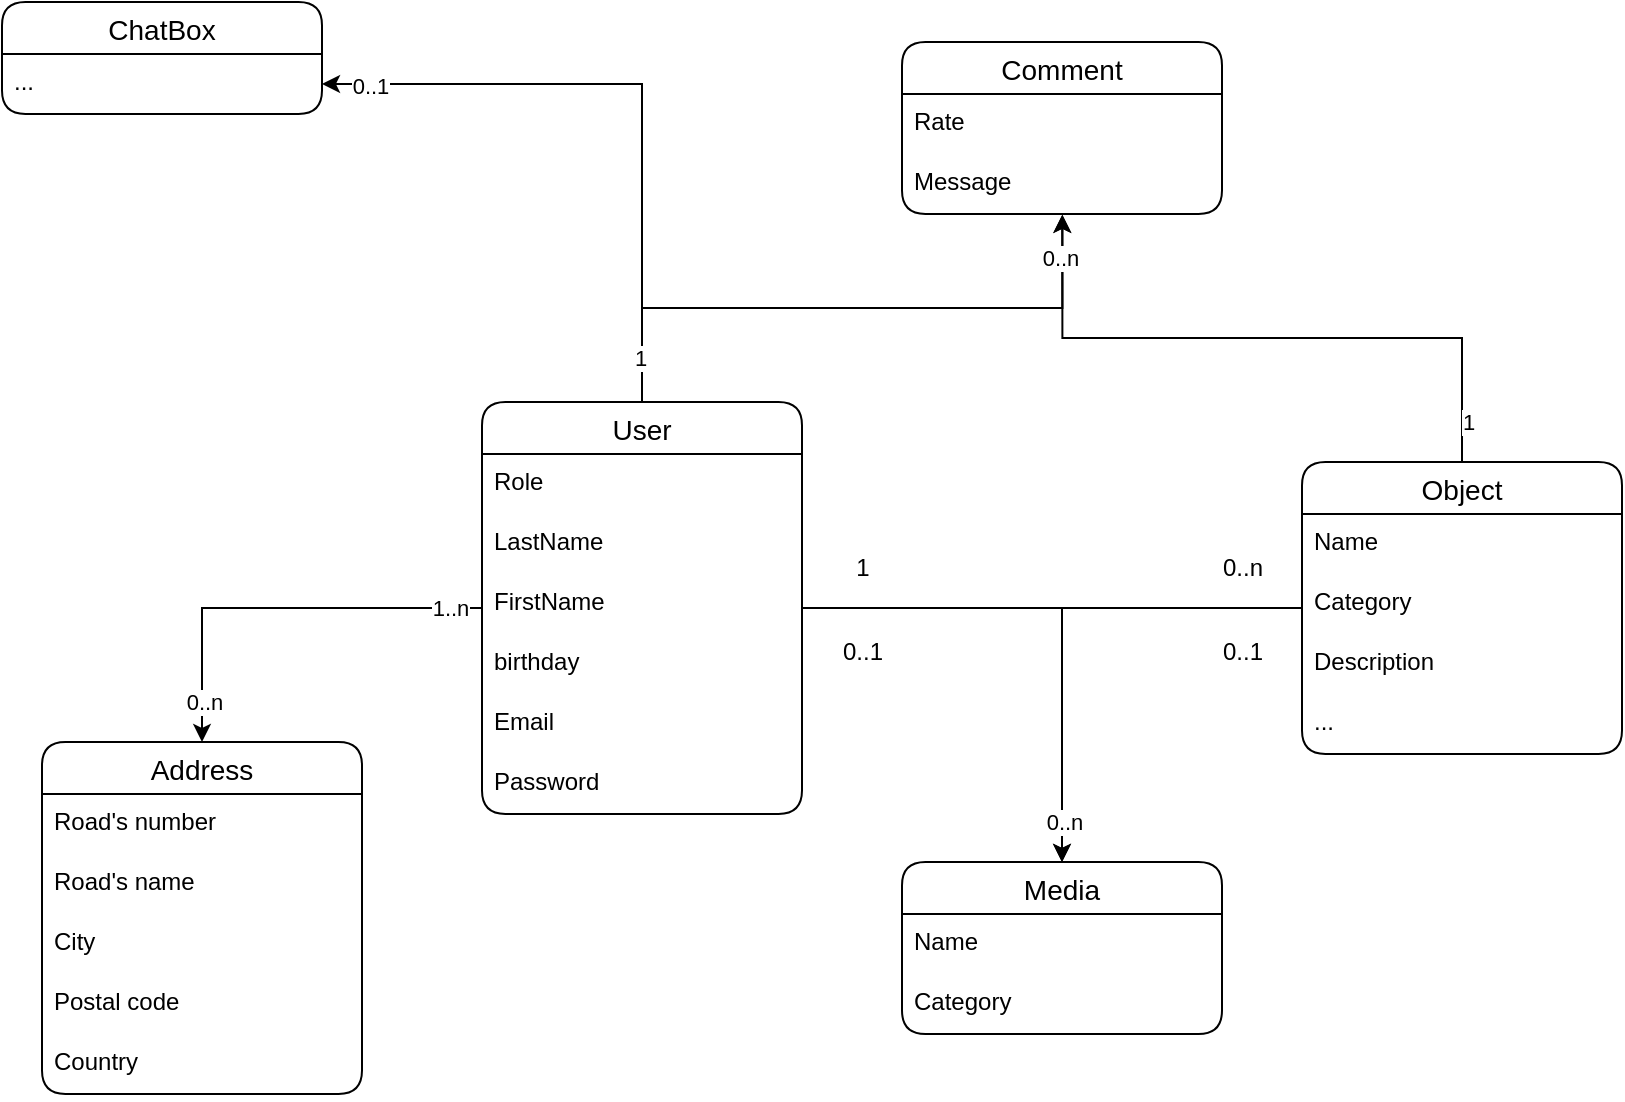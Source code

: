 <mxfile version="23.0.2" type="github">
  <diagram name="Page-1" id="rfkZgm87XXH4F_-BFPrv">
    <mxGraphModel dx="1936" dy="1861" grid="1" gridSize="10" guides="1" tooltips="1" connect="1" arrows="1" fold="1" page="1" pageScale="1" pageWidth="827" pageHeight="1169" math="0" shadow="0">
      <root>
        <mxCell id="0" />
        <mxCell id="1" parent="0" />
        <mxCell id="srSLmdjnSRIWFeMidiFF-37" style="edgeStyle=orthogonalEdgeStyle;rounded=0;orthogonalLoop=1;jettySize=auto;html=1;entryX=0.5;entryY=0;entryDx=0;entryDy=0;" edge="1" parent="1" source="srSLmdjnSRIWFeMidiFF-7" target="srSLmdjnSRIWFeMidiFF-14">
          <mxGeometry relative="1" as="geometry" />
        </mxCell>
        <mxCell id="srSLmdjnSRIWFeMidiFF-51" value="0..n" style="edgeLabel;html=1;align=center;verticalAlign=middle;resizable=0;points=[];" vertex="1" connectable="0" parent="srSLmdjnSRIWFeMidiFF-37">
          <mxGeometry x="0.803" y="1" relative="1" as="geometry">
            <mxPoint as="offset" />
          </mxGeometry>
        </mxCell>
        <mxCell id="srSLmdjnSRIWFeMidiFF-52" value="1..n" style="edgeLabel;html=1;align=center;verticalAlign=middle;resizable=0;points=[];" vertex="1" connectable="0" parent="srSLmdjnSRIWFeMidiFF-37">
          <mxGeometry x="-0.845" relative="1" as="geometry">
            <mxPoint as="offset" />
          </mxGeometry>
        </mxCell>
        <mxCell id="srSLmdjnSRIWFeMidiFF-38" style="edgeStyle=orthogonalEdgeStyle;rounded=0;orthogonalLoop=1;jettySize=auto;html=1;" edge="1" parent="1" source="srSLmdjnSRIWFeMidiFF-7" target="srSLmdjnSRIWFeMidiFF-21">
          <mxGeometry relative="1" as="geometry" />
        </mxCell>
        <mxCell id="srSLmdjnSRIWFeMidiFF-50" style="edgeStyle=orthogonalEdgeStyle;rounded=0;orthogonalLoop=1;jettySize=auto;html=1;entryX=1;entryY=0.5;entryDx=0;entryDy=0;" edge="1" parent="1" source="srSLmdjnSRIWFeMidiFF-7" target="srSLmdjnSRIWFeMidiFF-49">
          <mxGeometry relative="1" as="geometry" />
        </mxCell>
        <mxCell id="srSLmdjnSRIWFeMidiFF-64" value="0..1" style="edgeLabel;html=1;align=center;verticalAlign=middle;resizable=0;points=[];" vertex="1" connectable="0" parent="srSLmdjnSRIWFeMidiFF-50">
          <mxGeometry x="0.85" y="1" relative="1" as="geometry">
            <mxPoint as="offset" />
          </mxGeometry>
        </mxCell>
        <mxCell id="srSLmdjnSRIWFeMidiFF-7" value="User" style="swimlane;fontStyle=0;childLayout=stackLayout;horizontal=1;startSize=26;horizontalStack=0;resizeParent=1;resizeParentMax=0;resizeLast=0;collapsible=1;marginBottom=0;align=center;fontSize=14;rounded=1;" vertex="1" parent="1">
          <mxGeometry x="80" y="60" width="160" height="206" as="geometry" />
        </mxCell>
        <mxCell id="srSLmdjnSRIWFeMidiFF-13" value="Role" style="text;strokeColor=none;fillColor=none;spacingLeft=4;spacingRight=4;overflow=hidden;rotatable=0;points=[[0,0.5],[1,0.5]];portConstraint=eastwest;fontSize=12;whiteSpace=wrap;html=1;" vertex="1" parent="srSLmdjnSRIWFeMidiFF-7">
          <mxGeometry y="26" width="160" height="30" as="geometry" />
        </mxCell>
        <mxCell id="srSLmdjnSRIWFeMidiFF-8" value="LastName" style="text;strokeColor=none;fillColor=none;spacingLeft=4;spacingRight=4;overflow=hidden;rotatable=0;points=[[0,0.5],[1,0.5]];portConstraint=eastwest;fontSize=12;whiteSpace=wrap;html=1;" vertex="1" parent="srSLmdjnSRIWFeMidiFF-7">
          <mxGeometry y="56" width="160" height="30" as="geometry" />
        </mxCell>
        <mxCell id="srSLmdjnSRIWFeMidiFF-9" value="FirstName" style="text;strokeColor=none;fillColor=none;spacingLeft=4;spacingRight=4;overflow=hidden;rotatable=0;points=[[0,0.5],[1,0.5]];portConstraint=eastwest;fontSize=12;whiteSpace=wrap;html=1;" vertex="1" parent="srSLmdjnSRIWFeMidiFF-7">
          <mxGeometry y="86" width="160" height="30" as="geometry" />
        </mxCell>
        <mxCell id="srSLmdjnSRIWFeMidiFF-10" value="birthday" style="text;strokeColor=none;fillColor=none;spacingLeft=4;spacingRight=4;overflow=hidden;rotatable=0;points=[[0,0.5],[1,0.5]];portConstraint=eastwest;fontSize=12;whiteSpace=wrap;html=1;" vertex="1" parent="srSLmdjnSRIWFeMidiFF-7">
          <mxGeometry y="116" width="160" height="30" as="geometry" />
        </mxCell>
        <mxCell id="srSLmdjnSRIWFeMidiFF-11" value="Email" style="text;strokeColor=none;fillColor=none;spacingLeft=4;spacingRight=4;overflow=hidden;rotatable=0;points=[[0,0.5],[1,0.5]];portConstraint=eastwest;fontSize=12;whiteSpace=wrap;html=1;" vertex="1" parent="srSLmdjnSRIWFeMidiFF-7">
          <mxGeometry y="146" width="160" height="30" as="geometry" />
        </mxCell>
        <mxCell id="srSLmdjnSRIWFeMidiFF-12" value="Password" style="text;strokeColor=none;fillColor=none;spacingLeft=4;spacingRight=4;overflow=hidden;rotatable=0;points=[[0,0.5],[1,0.5]];portConstraint=eastwest;fontSize=12;whiteSpace=wrap;html=1;" vertex="1" parent="srSLmdjnSRIWFeMidiFF-7">
          <mxGeometry y="176" width="160" height="30" as="geometry" />
        </mxCell>
        <mxCell id="srSLmdjnSRIWFeMidiFF-14" value="Address" style="swimlane;fontStyle=0;childLayout=stackLayout;horizontal=1;startSize=26;horizontalStack=0;resizeParent=1;resizeParentMax=0;resizeLast=0;collapsible=1;marginBottom=0;align=center;fontSize=14;rounded=1;" vertex="1" parent="1">
          <mxGeometry x="-140" y="230" width="160" height="176" as="geometry" />
        </mxCell>
        <mxCell id="srSLmdjnSRIWFeMidiFF-15" value="Road&#39;s number" style="text;strokeColor=none;fillColor=none;spacingLeft=4;spacingRight=4;overflow=hidden;rotatable=0;points=[[0,0.5],[1,0.5]];portConstraint=eastwest;fontSize=12;whiteSpace=wrap;html=1;" vertex="1" parent="srSLmdjnSRIWFeMidiFF-14">
          <mxGeometry y="26" width="160" height="30" as="geometry" />
        </mxCell>
        <mxCell id="srSLmdjnSRIWFeMidiFF-16" value="Road&#39;s name" style="text;strokeColor=none;fillColor=none;spacingLeft=4;spacingRight=4;overflow=hidden;rotatable=0;points=[[0,0.5],[1,0.5]];portConstraint=eastwest;fontSize=12;whiteSpace=wrap;html=1;" vertex="1" parent="srSLmdjnSRIWFeMidiFF-14">
          <mxGeometry y="56" width="160" height="30" as="geometry" />
        </mxCell>
        <mxCell id="srSLmdjnSRIWFeMidiFF-17" value="City" style="text;strokeColor=none;fillColor=none;spacingLeft=4;spacingRight=4;overflow=hidden;rotatable=0;points=[[0,0.5],[1,0.5]];portConstraint=eastwest;fontSize=12;whiteSpace=wrap;html=1;" vertex="1" parent="srSLmdjnSRIWFeMidiFF-14">
          <mxGeometry y="86" width="160" height="30" as="geometry" />
        </mxCell>
        <mxCell id="srSLmdjnSRIWFeMidiFF-19" value="Postal code" style="text;strokeColor=none;fillColor=none;spacingLeft=4;spacingRight=4;overflow=hidden;rotatable=0;points=[[0,0.5],[1,0.5]];portConstraint=eastwest;fontSize=12;whiteSpace=wrap;html=1;" vertex="1" parent="srSLmdjnSRIWFeMidiFF-14">
          <mxGeometry y="116" width="160" height="30" as="geometry" />
        </mxCell>
        <mxCell id="srSLmdjnSRIWFeMidiFF-20" value="Country" style="text;strokeColor=none;fillColor=none;spacingLeft=4;spacingRight=4;overflow=hidden;rotatable=0;points=[[0,0.5],[1,0.5]];portConstraint=eastwest;fontSize=12;whiteSpace=wrap;html=1;" vertex="1" parent="srSLmdjnSRIWFeMidiFF-14">
          <mxGeometry y="146" width="160" height="30" as="geometry" />
        </mxCell>
        <mxCell id="srSLmdjnSRIWFeMidiFF-21" value="Media" style="swimlane;fontStyle=0;childLayout=stackLayout;horizontal=1;startSize=26;horizontalStack=0;resizeParent=1;resizeParentMax=0;resizeLast=0;collapsible=1;marginBottom=0;align=center;fontSize=14;rounded=1;" vertex="1" parent="1">
          <mxGeometry x="290" y="290" width="160" height="86" as="geometry" />
        </mxCell>
        <mxCell id="srSLmdjnSRIWFeMidiFF-22" value="Name" style="text;strokeColor=none;fillColor=none;spacingLeft=4;spacingRight=4;overflow=hidden;rotatable=0;points=[[0,0.5],[1,0.5]];portConstraint=eastwest;fontSize=12;whiteSpace=wrap;html=1;" vertex="1" parent="srSLmdjnSRIWFeMidiFF-21">
          <mxGeometry y="26" width="160" height="30" as="geometry" />
        </mxCell>
        <mxCell id="srSLmdjnSRIWFeMidiFF-23" value="Category" style="text;strokeColor=none;fillColor=none;spacingLeft=4;spacingRight=4;overflow=hidden;rotatable=0;points=[[0,0.5],[1,0.5]];portConstraint=eastwest;fontSize=12;whiteSpace=wrap;html=1;" vertex="1" parent="srSLmdjnSRIWFeMidiFF-21">
          <mxGeometry y="56" width="160" height="30" as="geometry" />
        </mxCell>
        <mxCell id="srSLmdjnSRIWFeMidiFF-27" value="Comment" style="swimlane;fontStyle=0;childLayout=stackLayout;horizontal=1;startSize=26;horizontalStack=0;resizeParent=1;resizeParentMax=0;resizeLast=0;collapsible=1;marginBottom=0;align=center;fontSize=14;rounded=1;" vertex="1" parent="1">
          <mxGeometry x="290" y="-120" width="160" height="86" as="geometry" />
        </mxCell>
        <mxCell id="srSLmdjnSRIWFeMidiFF-29" value="Rate" style="text;strokeColor=none;fillColor=none;spacingLeft=4;spacingRight=4;overflow=hidden;rotatable=0;points=[[0,0.5],[1,0.5]];portConstraint=eastwest;fontSize=12;whiteSpace=wrap;html=1;" vertex="1" parent="srSLmdjnSRIWFeMidiFF-27">
          <mxGeometry y="26" width="160" height="30" as="geometry" />
        </mxCell>
        <mxCell id="srSLmdjnSRIWFeMidiFF-28" value="Message" style="text;strokeColor=none;fillColor=none;spacingLeft=4;spacingRight=4;overflow=hidden;rotatable=0;points=[[0,0.5],[1,0.5]];portConstraint=eastwest;fontSize=12;whiteSpace=wrap;html=1;" vertex="1" parent="srSLmdjnSRIWFeMidiFF-27">
          <mxGeometry y="56" width="160" height="30" as="geometry" />
        </mxCell>
        <mxCell id="srSLmdjnSRIWFeMidiFF-39" style="edgeStyle=orthogonalEdgeStyle;rounded=0;orthogonalLoop=1;jettySize=auto;html=1;entryX=0.5;entryY=0;entryDx=0;entryDy=0;" edge="1" parent="1" source="srSLmdjnSRIWFeMidiFF-30" target="srSLmdjnSRIWFeMidiFF-21">
          <mxGeometry relative="1" as="geometry" />
        </mxCell>
        <mxCell id="srSLmdjnSRIWFeMidiFF-53" value="0..n" style="edgeLabel;html=1;align=center;verticalAlign=middle;resizable=0;points=[];" vertex="1" connectable="0" parent="srSLmdjnSRIWFeMidiFF-39">
          <mxGeometry x="0.835" y="1" relative="1" as="geometry">
            <mxPoint as="offset" />
          </mxGeometry>
        </mxCell>
        <mxCell id="srSLmdjnSRIWFeMidiFF-30" value="Object" style="swimlane;fontStyle=0;childLayout=stackLayout;horizontal=1;startSize=26;horizontalStack=0;resizeParent=1;resizeParentMax=0;resizeLast=0;collapsible=1;marginBottom=0;align=center;fontSize=14;rounded=1;" vertex="1" parent="1">
          <mxGeometry x="490" y="90" width="160" height="146" as="geometry" />
        </mxCell>
        <mxCell id="srSLmdjnSRIWFeMidiFF-31" value="Name" style="text;strokeColor=none;fillColor=none;spacingLeft=4;spacingRight=4;overflow=hidden;rotatable=0;points=[[0,0.5],[1,0.5]];portConstraint=eastwest;fontSize=12;whiteSpace=wrap;html=1;" vertex="1" parent="srSLmdjnSRIWFeMidiFF-30">
          <mxGeometry y="26" width="160" height="30" as="geometry" />
        </mxCell>
        <mxCell id="srSLmdjnSRIWFeMidiFF-32" value="Category" style="text;strokeColor=none;fillColor=none;spacingLeft=4;spacingRight=4;overflow=hidden;rotatable=0;points=[[0,0.5],[1,0.5]];portConstraint=eastwest;fontSize=12;whiteSpace=wrap;html=1;" vertex="1" parent="srSLmdjnSRIWFeMidiFF-30">
          <mxGeometry y="56" width="160" height="30" as="geometry" />
        </mxCell>
        <mxCell id="srSLmdjnSRIWFeMidiFF-33" value="Description" style="text;strokeColor=none;fillColor=none;spacingLeft=4;spacingRight=4;overflow=hidden;rotatable=0;points=[[0,0.5],[1,0.5]];portConstraint=eastwest;fontSize=12;whiteSpace=wrap;html=1;" vertex="1" parent="srSLmdjnSRIWFeMidiFF-30">
          <mxGeometry y="86" width="160" height="30" as="geometry" />
        </mxCell>
        <mxCell id="srSLmdjnSRIWFeMidiFF-34" value="..." style="text;strokeColor=none;fillColor=none;spacingLeft=4;spacingRight=4;overflow=hidden;rotatable=0;points=[[0,0.5],[1,0.5]];portConstraint=eastwest;fontSize=12;whiteSpace=wrap;html=1;" vertex="1" parent="srSLmdjnSRIWFeMidiFF-30">
          <mxGeometry y="116" width="160" height="30" as="geometry" />
        </mxCell>
        <mxCell id="srSLmdjnSRIWFeMidiFF-41" style="edgeStyle=orthogonalEdgeStyle;rounded=0;orthogonalLoop=1;jettySize=auto;html=1;entryX=0.501;entryY=1.013;entryDx=0;entryDy=0;entryPerimeter=0;" edge="1" parent="1" source="srSLmdjnSRIWFeMidiFF-7" target="srSLmdjnSRIWFeMidiFF-28">
          <mxGeometry relative="1" as="geometry" />
        </mxCell>
        <mxCell id="srSLmdjnSRIWFeMidiFF-63" value="1" style="edgeLabel;html=1;align=center;verticalAlign=middle;resizable=0;points=[];" vertex="1" connectable="0" parent="srSLmdjnSRIWFeMidiFF-41">
          <mxGeometry x="-0.853" y="1" relative="1" as="geometry">
            <mxPoint as="offset" />
          </mxGeometry>
        </mxCell>
        <mxCell id="srSLmdjnSRIWFeMidiFF-42" style="edgeStyle=orthogonalEdgeStyle;rounded=0;orthogonalLoop=1;jettySize=auto;html=1;entryX=0.501;entryY=1.013;entryDx=0;entryDy=0;entryPerimeter=0;" edge="1" parent="1" source="srSLmdjnSRIWFeMidiFF-30" target="srSLmdjnSRIWFeMidiFF-28">
          <mxGeometry relative="1" as="geometry" />
        </mxCell>
        <mxCell id="srSLmdjnSRIWFeMidiFF-61" value="1" style="edgeLabel;html=1;align=center;verticalAlign=middle;resizable=0;points=[];" vertex="1" connectable="0" parent="srSLmdjnSRIWFeMidiFF-42">
          <mxGeometry x="-0.874" y="-3" relative="1" as="geometry">
            <mxPoint as="offset" />
          </mxGeometry>
        </mxCell>
        <mxCell id="srSLmdjnSRIWFeMidiFF-62" value="0..n" style="edgeLabel;html=1;align=center;verticalAlign=middle;resizable=0;points=[];" vertex="1" connectable="0" parent="srSLmdjnSRIWFeMidiFF-42">
          <mxGeometry x="0.872" y="5" relative="1" as="geometry">
            <mxPoint x="4" as="offset" />
          </mxGeometry>
        </mxCell>
        <mxCell id="srSLmdjnSRIWFeMidiFF-43" value="ChatBox" style="swimlane;fontStyle=0;childLayout=stackLayout;horizontal=1;startSize=26;horizontalStack=0;resizeParent=1;resizeParentMax=0;resizeLast=0;collapsible=1;marginBottom=0;align=center;fontSize=14;rounded=1;" vertex="1" parent="1">
          <mxGeometry x="-160" y="-140" width="160" height="56" as="geometry" />
        </mxCell>
        <mxCell id="srSLmdjnSRIWFeMidiFF-49" value="..." style="text;strokeColor=none;fillColor=none;spacingLeft=4;spacingRight=4;overflow=hidden;rotatable=0;points=[[0,0.5],[1,0.5]];portConstraint=eastwest;fontSize=12;whiteSpace=wrap;html=1;" vertex="1" parent="srSLmdjnSRIWFeMidiFF-43">
          <mxGeometry y="26" width="160" height="30" as="geometry" />
        </mxCell>
        <mxCell id="srSLmdjnSRIWFeMidiFF-57" value="1" style="text;html=1;align=center;verticalAlign=middle;resizable=0;points=[];autosize=1;strokeColor=none;fillColor=none;" vertex="1" parent="1">
          <mxGeometry x="255" y="128" width="30" height="30" as="geometry" />
        </mxCell>
        <mxCell id="srSLmdjnSRIWFeMidiFF-58" value="0..n" style="text;html=1;align=center;verticalAlign=middle;resizable=0;points=[];autosize=1;strokeColor=none;fillColor=none;" vertex="1" parent="1">
          <mxGeometry x="440" y="128" width="40" height="30" as="geometry" />
        </mxCell>
        <mxCell id="srSLmdjnSRIWFeMidiFF-59" value="0..1" style="text;html=1;align=center;verticalAlign=middle;resizable=0;points=[];autosize=1;strokeColor=none;fillColor=none;" vertex="1" parent="1">
          <mxGeometry x="250" y="170" width="40" height="30" as="geometry" />
        </mxCell>
        <mxCell id="srSLmdjnSRIWFeMidiFF-60" value="0..1" style="text;html=1;align=center;verticalAlign=middle;resizable=0;points=[];autosize=1;strokeColor=none;fillColor=none;" vertex="1" parent="1">
          <mxGeometry x="440" y="170" width="40" height="30" as="geometry" />
        </mxCell>
      </root>
    </mxGraphModel>
  </diagram>
</mxfile>
